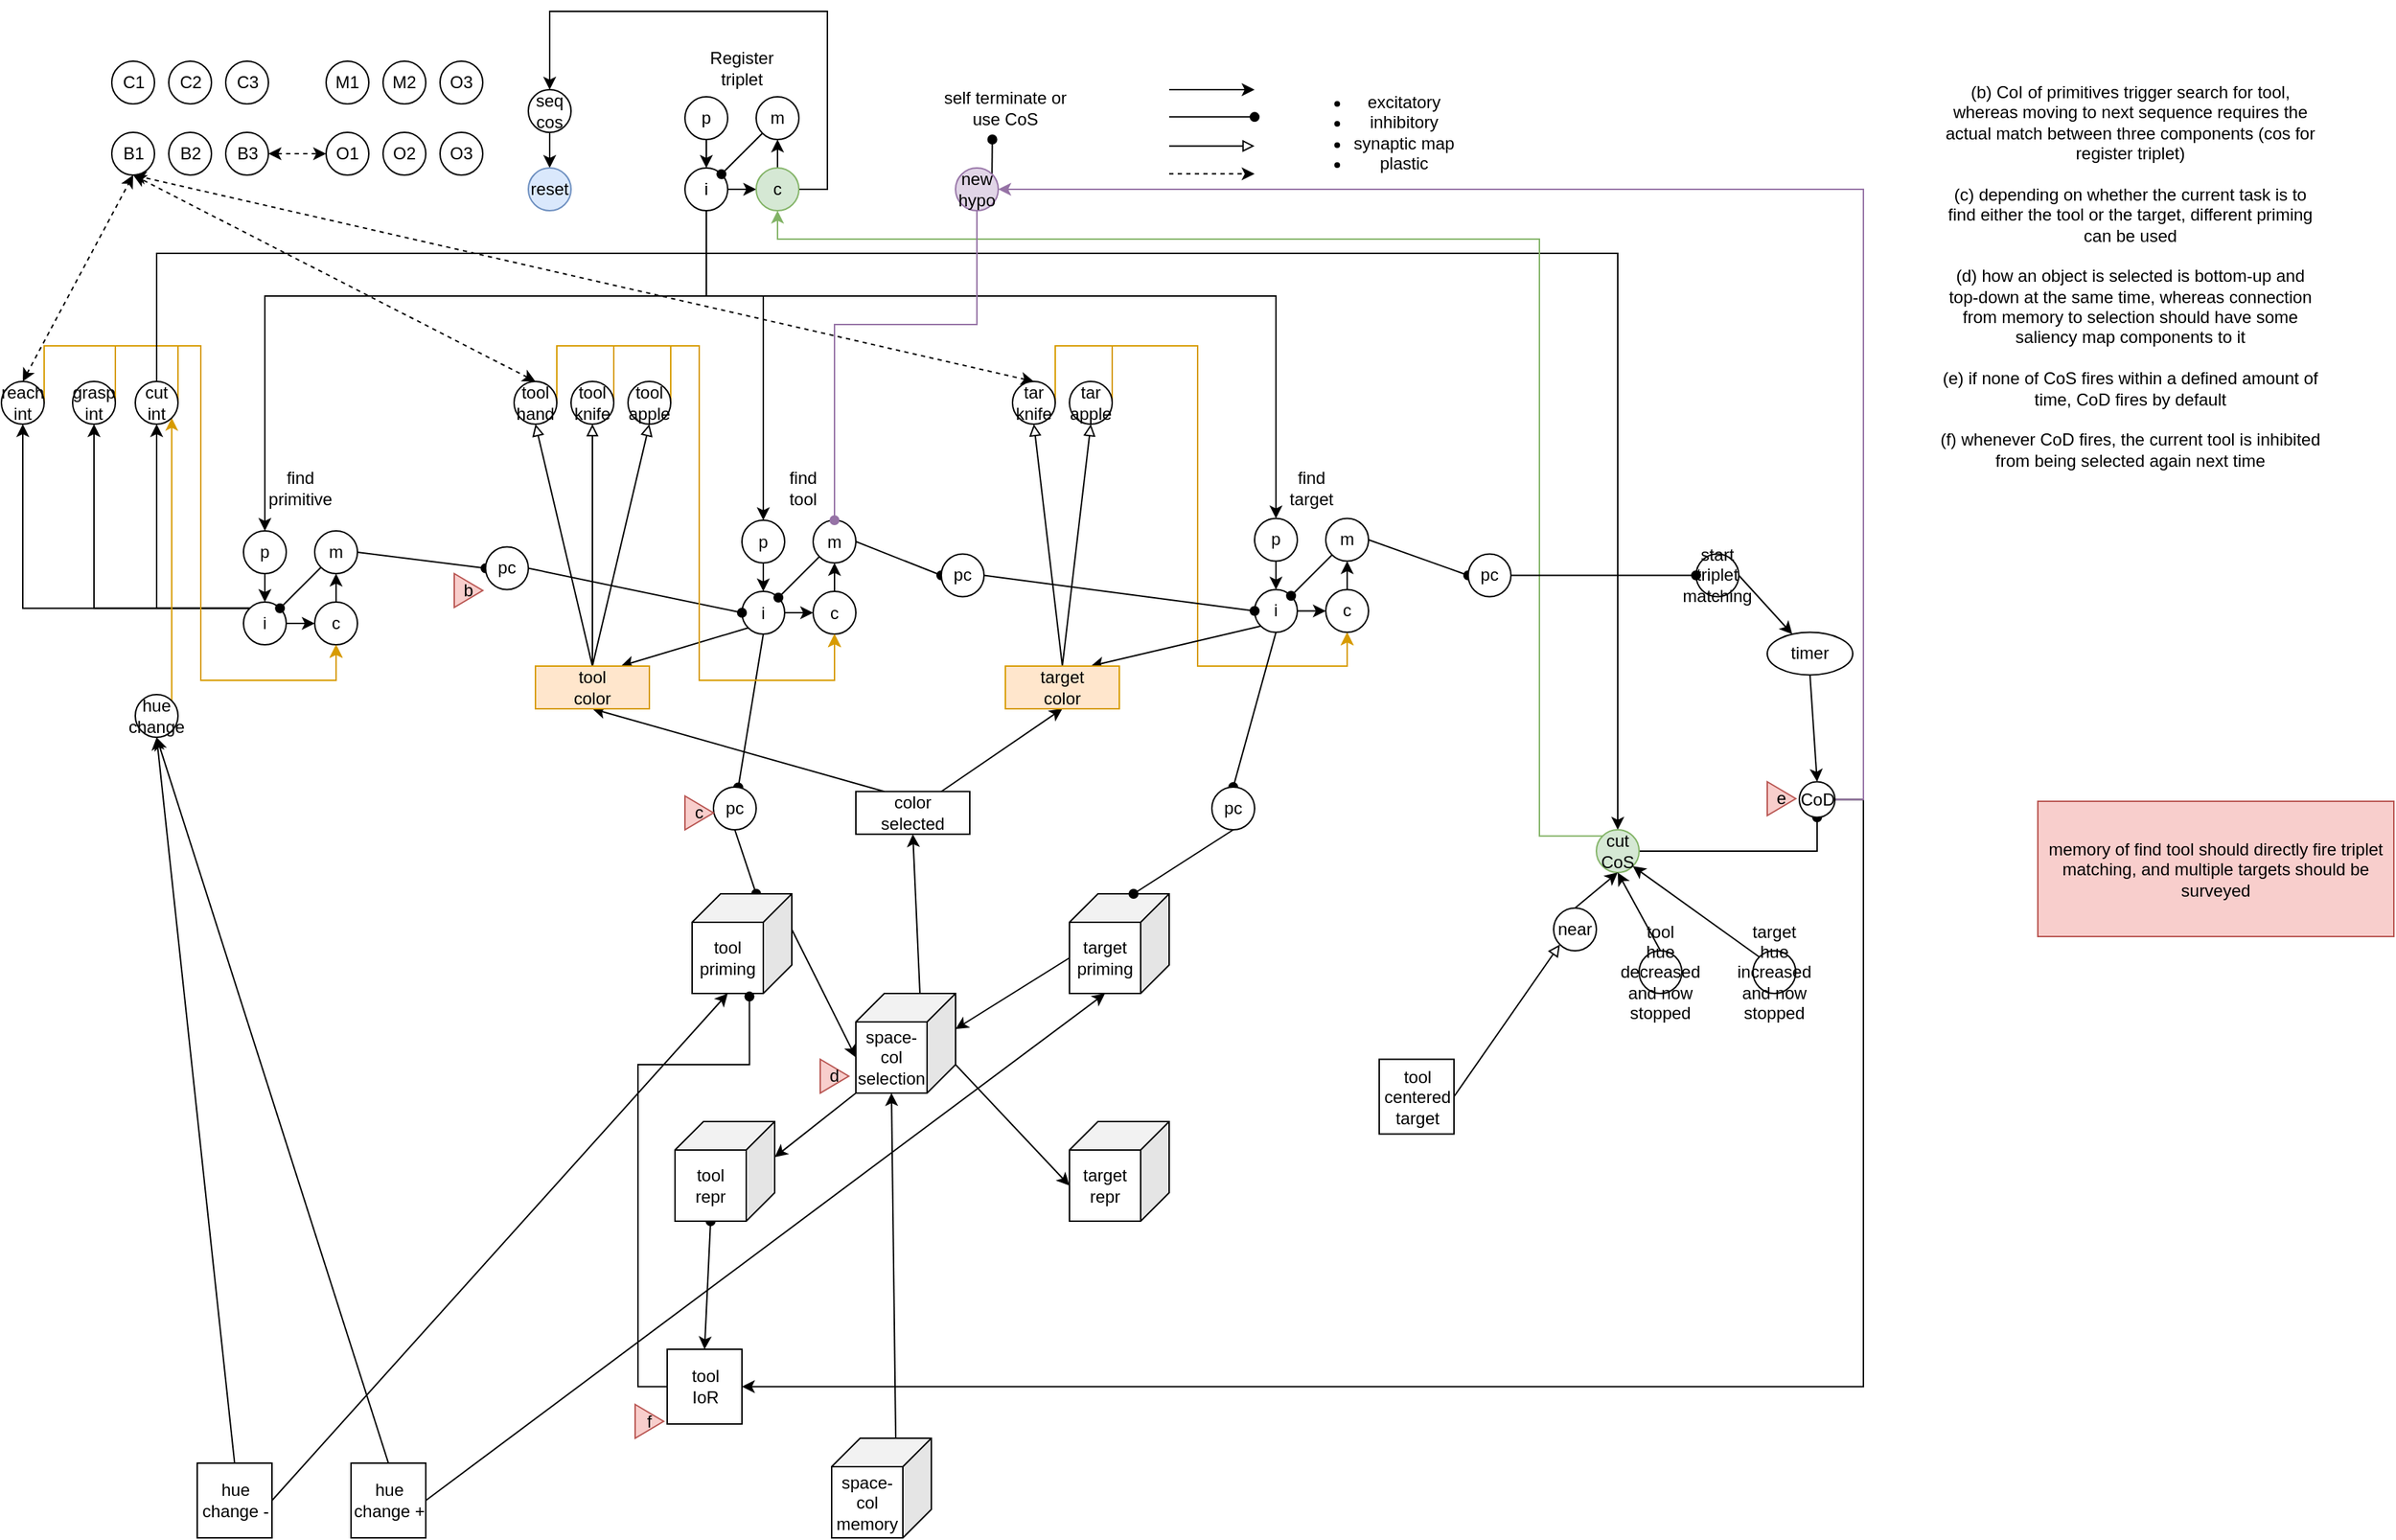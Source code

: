 <mxfile version="14.7.7" type="device"><diagram id="qlgB3l8IYHqv42heu26o" name="Page-1"><mxGraphModel dx="1422" dy="1933" grid="1" gridSize="10" guides="1" tooltips="1" connect="1" arrows="1" fold="1" page="1" pageScale="1" pageWidth="1654" pageHeight="1169" math="0" shadow="0"><root><mxCell id="0"/><mxCell id="1" parent="0"/><mxCell id="YHnbb9LzQGG-FQIxEz9M-278" value="B1" style="ellipse;whiteSpace=wrap;html=1;aspect=fixed;" vertex="1" parent="1"><mxGeometry x="87.5" y="95" width="30" height="30" as="geometry"/></mxCell><mxCell id="YHnbb9LzQGG-FQIxEz9M-279" value="B2" style="ellipse;whiteSpace=wrap;html=1;aspect=fixed;" vertex="1" parent="1"><mxGeometry x="127.5" y="95" width="30" height="30" as="geometry"/></mxCell><mxCell id="YHnbb9LzQGG-FQIxEz9M-280" style="edgeStyle=none;rounded=0;orthogonalLoop=1;jettySize=auto;html=1;exitX=1;exitY=0.5;exitDx=0;exitDy=0;entryX=0;entryY=0.5;entryDx=0;entryDy=0;startArrow=classic;startFill=1;endArrow=classic;endFill=1;dashed=1;" edge="1" parent="1" source="YHnbb9LzQGG-FQIxEz9M-281" target="YHnbb9LzQGG-FQIxEz9M-285"><mxGeometry relative="1" as="geometry"/></mxCell><mxCell id="YHnbb9LzQGG-FQIxEz9M-281" value="B3" style="ellipse;whiteSpace=wrap;html=1;aspect=fixed;" vertex="1" parent="1"><mxGeometry x="167.5" y="95" width="30" height="30" as="geometry"/></mxCell><mxCell id="YHnbb9LzQGG-FQIxEz9M-282" value="C1" style="ellipse;whiteSpace=wrap;html=1;aspect=fixed;" vertex="1" parent="1"><mxGeometry x="87.5" y="45" width="30" height="30" as="geometry"/></mxCell><mxCell id="YHnbb9LzQGG-FQIxEz9M-283" value="C2" style="ellipse;whiteSpace=wrap;html=1;aspect=fixed;" vertex="1" parent="1"><mxGeometry x="127.5" y="45" width="30" height="30" as="geometry"/></mxCell><mxCell id="YHnbb9LzQGG-FQIxEz9M-284" value="C3" style="ellipse;whiteSpace=wrap;html=1;aspect=fixed;" vertex="1" parent="1"><mxGeometry x="167.5" y="45" width="30" height="30" as="geometry"/></mxCell><mxCell id="YHnbb9LzQGG-FQIxEz9M-285" value="O1" style="ellipse;whiteSpace=wrap;html=1;aspect=fixed;" vertex="1" parent="1"><mxGeometry x="238" y="95" width="30" height="30" as="geometry"/></mxCell><mxCell id="YHnbb9LzQGG-FQIxEz9M-286" value="O2" style="ellipse;whiteSpace=wrap;html=1;aspect=fixed;" vertex="1" parent="1"><mxGeometry x="278" y="95" width="30" height="30" as="geometry"/></mxCell><mxCell id="YHnbb9LzQGG-FQIxEz9M-287" value="O3" style="ellipse;whiteSpace=wrap;html=1;aspect=fixed;" vertex="1" parent="1"><mxGeometry x="318" y="95" width="30" height="30" as="geometry"/></mxCell><mxCell id="YHnbb9LzQGG-FQIxEz9M-288" style="edgeStyle=none;rounded=0;orthogonalLoop=1;jettySize=auto;html=1;exitX=0.5;exitY=1;exitDx=0;exitDy=0;fontColor=#000000;startArrow=classic;startFill=1;" edge="1" parent="1"><mxGeometry relative="1" as="geometry"><mxPoint x="295.5" y="45" as="sourcePoint"/><mxPoint x="295.5" y="45" as="targetPoint"/></mxGeometry></mxCell><mxCell id="YHnbb9LzQGG-FQIxEz9M-289" value="M1" style="ellipse;whiteSpace=wrap;html=1;aspect=fixed;" vertex="1" parent="1"><mxGeometry x="238" y="45" width="30" height="30" as="geometry"/></mxCell><mxCell id="YHnbb9LzQGG-FQIxEz9M-290" value="M2" style="ellipse;whiteSpace=wrap;html=1;aspect=fixed;" vertex="1" parent="1"><mxGeometry x="278" y="45" width="30" height="30" as="geometry"/></mxCell><mxCell id="YHnbb9LzQGG-FQIxEz9M-291" value="O3" style="ellipse;whiteSpace=wrap;html=1;aspect=fixed;" vertex="1" parent="1"><mxGeometry x="318" y="45" width="30" height="30" as="geometry"/></mxCell><mxCell id="YHnbb9LzQGG-FQIxEz9M-368" style="edgeStyle=orthogonalEdgeStyle;rounded=0;orthogonalLoop=1;jettySize=auto;html=1;exitX=0.5;exitY=1;exitDx=0;exitDy=0;entryX=0.5;entryY=0;entryDx=0;entryDy=0;" edge="1" parent="1" source="YHnbb9LzQGG-FQIxEz9M-292" target="YHnbb9LzQGG-FQIxEz9M-366"><mxGeometry relative="1" as="geometry"/></mxCell><mxCell id="YHnbb9LzQGG-FQIxEz9M-292" value="&lt;div&gt;seq&lt;/div&gt;&lt;div&gt;cos&lt;br&gt;&lt;/div&gt;" style="ellipse;whiteSpace=wrap;html=1;aspect=fixed;" vertex="1" parent="1"><mxGeometry x="380" y="65" width="30" height="30" as="geometry"/></mxCell><mxCell id="YHnbb9LzQGG-FQIxEz9M-370" style="edgeStyle=none;rounded=0;orthogonalLoop=1;jettySize=auto;html=1;exitX=0.5;exitY=0;exitDx=0;exitDy=0;entryX=0.5;entryY=1;entryDx=0;entryDy=0;dashed=1;startArrow=classic;startFill=1;" edge="1" parent="1" source="YHnbb9LzQGG-FQIxEz9M-296" target="YHnbb9LzQGG-FQIxEz9M-278"><mxGeometry relative="1" as="geometry"/></mxCell><mxCell id="YHnbb9LzQGG-FQIxEz9M-462" style="edgeStyle=orthogonalEdgeStyle;rounded=0;orthogonalLoop=1;jettySize=auto;html=1;exitX=1;exitY=0.5;exitDx=0;exitDy=0;entryX=0.5;entryY=1;entryDx=0;entryDy=0;startArrow=none;startFill=0;endArrow=classic;endFill=1;fillColor=#ffe6cc;strokeColor=#d79b00;" edge="1" parent="1" source="YHnbb9LzQGG-FQIxEz9M-296" target="YHnbb9LzQGG-FQIxEz9M-330"><mxGeometry relative="1" as="geometry"><Array as="points"><mxPoint x="400" y="245"/><mxPoint x="500" y="245"/><mxPoint x="500" y="480"/><mxPoint x="595" y="480"/></Array></mxGeometry></mxCell><mxCell id="YHnbb9LzQGG-FQIxEz9M-296" value="&lt;div&gt;tool&lt;/div&gt;&lt;div&gt;hand&lt;br&gt;&lt;/div&gt;" style="ellipse;whiteSpace=wrap;html=1;aspect=fixed;" vertex="1" parent="1"><mxGeometry x="370" y="270" width="30" height="30" as="geometry"/></mxCell><mxCell id="YHnbb9LzQGG-FQIxEz9M-369" style="rounded=0;orthogonalLoop=1;jettySize=auto;html=1;exitX=0.5;exitY=0;exitDx=0;exitDy=0;entryX=0.5;entryY=1;entryDx=0;entryDy=0;dashed=1;startArrow=classic;startFill=1;" edge="1" parent="1" source="YHnbb9LzQGG-FQIxEz9M-297" target="YHnbb9LzQGG-FQIxEz9M-278"><mxGeometry relative="1" as="geometry"/></mxCell><mxCell id="YHnbb9LzQGG-FQIxEz9M-459" style="edgeStyle=orthogonalEdgeStyle;rounded=0;orthogonalLoop=1;jettySize=auto;html=1;exitX=1;exitY=0.5;exitDx=0;exitDy=0;entryX=0.5;entryY=1;entryDx=0;entryDy=0;startArrow=none;startFill=0;endArrow=classic;endFill=1;fillColor=#ffe6cc;strokeColor=#d79b00;" edge="1" parent="1" source="YHnbb9LzQGG-FQIxEz9M-297" target="YHnbb9LzQGG-FQIxEz9M-348"><mxGeometry relative="1" as="geometry"><Array as="points"><mxPoint x="40" y="245"/><mxPoint x="150" y="245"/><mxPoint x="150" y="480"/><mxPoint x="245" y="480"/></Array></mxGeometry></mxCell><mxCell id="YHnbb9LzQGG-FQIxEz9M-297" value="&lt;div&gt;reach&lt;/div&gt;&lt;div&gt;int&lt;br&gt;&lt;/div&gt;" style="ellipse;whiteSpace=wrap;html=1;aspect=fixed;" vertex="1" parent="1"><mxGeometry x="10" y="270" width="30" height="30" as="geometry"/></mxCell><mxCell id="YHnbb9LzQGG-FQIxEz9M-457" style="edgeStyle=orthogonalEdgeStyle;rounded=0;orthogonalLoop=1;jettySize=auto;html=1;exitX=1;exitY=0.5;exitDx=0;exitDy=0;entryX=0.5;entryY=1;entryDx=0;entryDy=0;startArrow=none;startFill=0;endArrow=classic;endFill=1;fillColor=#ffe6cc;strokeColor=#d79b00;" edge="1" parent="1" source="YHnbb9LzQGG-FQIxEz9M-299" target="YHnbb9LzQGG-FQIxEz9M-348"><mxGeometry relative="1" as="geometry"><Array as="points"><mxPoint x="134" y="245"/><mxPoint x="150" y="245"/><mxPoint x="150" y="480"/><mxPoint x="245" y="480"/></Array></mxGeometry></mxCell><mxCell id="YHnbb9LzQGG-FQIxEz9M-371" style="edgeStyle=none;rounded=0;orthogonalLoop=1;jettySize=auto;html=1;exitX=0.5;exitY=0;exitDx=0;exitDy=0;entryX=0.5;entryY=1;entryDx=0;entryDy=0;dashed=1;startArrow=classic;startFill=1;" edge="1" parent="1" source="YHnbb9LzQGG-FQIxEz9M-300" target="YHnbb9LzQGG-FQIxEz9M-278"><mxGeometry relative="1" as="geometry"/></mxCell><mxCell id="YHnbb9LzQGG-FQIxEz9M-465" style="edgeStyle=orthogonalEdgeStyle;rounded=0;orthogonalLoop=1;jettySize=auto;html=1;exitX=1;exitY=0.5;exitDx=0;exitDy=0;entryX=0.5;entryY=1;entryDx=0;entryDy=0;startArrow=none;startFill=0;endArrow=classic;endFill=1;fillColor=#ffe6cc;strokeColor=#d79b00;" edge="1" parent="1" source="YHnbb9LzQGG-FQIxEz9M-300" target="YHnbb9LzQGG-FQIxEz9M-339"><mxGeometry relative="1" as="geometry"><Array as="points"><mxPoint x="750" y="245"/><mxPoint x="850" y="245"/><mxPoint x="850" y="470"/><mxPoint x="955" y="470"/></Array></mxGeometry></mxCell><mxCell id="YHnbb9LzQGG-FQIxEz9M-300" value="&lt;div&gt;tar&lt;/div&gt;&lt;div&gt;knife&lt;br&gt;&lt;/div&gt;" style="ellipse;whiteSpace=wrap;html=1;aspect=fixed;" vertex="1" parent="1"><mxGeometry x="720" y="270" width="30" height="30" as="geometry"/></mxCell><mxCell id="YHnbb9LzQGG-FQIxEz9M-464" style="edgeStyle=orthogonalEdgeStyle;rounded=0;orthogonalLoop=1;jettySize=auto;html=1;exitX=1;exitY=0.5;exitDx=0;exitDy=0;entryX=0.5;entryY=1;entryDx=0;entryDy=0;startArrow=none;startFill=0;endArrow=classic;endFill=1;fillColor=#ffe6cc;strokeColor=#d79b00;" edge="1" parent="1" source="YHnbb9LzQGG-FQIxEz9M-301" target="YHnbb9LzQGG-FQIxEz9M-339"><mxGeometry relative="1" as="geometry"><Array as="points"><mxPoint x="790" y="245"/><mxPoint x="850" y="245"/><mxPoint x="850" y="470"/><mxPoint x="955" y="470"/></Array></mxGeometry></mxCell><mxCell id="YHnbb9LzQGG-FQIxEz9M-301" value="&lt;div&gt;tar&lt;/div&gt;&lt;div&gt;apple&lt;br&gt;&lt;/div&gt;" style="ellipse;whiteSpace=wrap;html=1;aspect=fixed;" vertex="1" parent="1"><mxGeometry x="760" y="270" width="30" height="30" as="geometry"/></mxCell><mxCell id="YHnbb9LzQGG-FQIxEz9M-311" style="edgeStyle=orthogonalEdgeStyle;rounded=0;orthogonalLoop=1;jettySize=auto;html=1;exitX=1;exitY=0.5;exitDx=0;exitDy=0;entryX=0;entryY=0.5;entryDx=0;entryDy=0;" edge="1" parent="1" source="YHnbb9LzQGG-FQIxEz9M-312" target="YHnbb9LzQGG-FQIxEz9M-316"><mxGeometry relative="1" as="geometry"/></mxCell><mxCell id="YHnbb9LzQGG-FQIxEz9M-358" style="edgeStyle=orthogonalEdgeStyle;rounded=0;orthogonalLoop=1;jettySize=auto;html=1;exitX=0.5;exitY=1;exitDx=0;exitDy=0;entryX=0.5;entryY=0;entryDx=0;entryDy=0;" edge="1" parent="1" source="YHnbb9LzQGG-FQIxEz9M-312" target="YHnbb9LzQGG-FQIxEz9M-323"><mxGeometry relative="1" as="geometry"><Array as="points"><mxPoint x="505" y="210"/><mxPoint x="545" y="210"/></Array></mxGeometry></mxCell><mxCell id="YHnbb9LzQGG-FQIxEz9M-359" style="edgeStyle=orthogonalEdgeStyle;rounded=0;orthogonalLoop=1;jettySize=auto;html=1;exitX=0.5;exitY=1;exitDx=0;exitDy=0;entryX=0.5;entryY=0;entryDx=0;entryDy=0;" edge="1" parent="1" source="YHnbb9LzQGG-FQIxEz9M-312" target="YHnbb9LzQGG-FQIxEz9M-333"><mxGeometry relative="1" as="geometry"><Array as="points"><mxPoint x="505" y="210"/><mxPoint x="905" y="210"/></Array></mxGeometry></mxCell><mxCell id="YHnbb9LzQGG-FQIxEz9M-360" style="edgeStyle=orthogonalEdgeStyle;rounded=0;orthogonalLoop=1;jettySize=auto;html=1;exitX=0.5;exitY=1;exitDx=0;exitDy=0;entryX=0.5;entryY=0;entryDx=0;entryDy=0;" edge="1" parent="1" source="YHnbb9LzQGG-FQIxEz9M-312" target="YHnbb9LzQGG-FQIxEz9M-342"><mxGeometry relative="1" as="geometry"><Array as="points"><mxPoint x="505" y="210"/><mxPoint x="195" y="210"/></Array></mxGeometry></mxCell><mxCell id="YHnbb9LzQGG-FQIxEz9M-312" value="i" style="ellipse;whiteSpace=wrap;html=1;aspect=fixed;" vertex="1" parent="1"><mxGeometry x="490" y="120" width="30" height="30" as="geometry"/></mxCell><mxCell id="YHnbb9LzQGG-FQIxEz9M-313" style="rounded=0;orthogonalLoop=1;jettySize=auto;html=1;exitX=0;exitY=1;exitDx=0;exitDy=0;entryX=1;entryY=0;entryDx=0;entryDy=0;endArrow=oval;endFill=1;" edge="1" parent="1" source="YHnbb9LzQGG-FQIxEz9M-314" target="YHnbb9LzQGG-FQIxEz9M-312"><mxGeometry relative="1" as="geometry"/></mxCell><mxCell id="YHnbb9LzQGG-FQIxEz9M-314" value="m" style="ellipse;whiteSpace=wrap;html=1;aspect=fixed;" vertex="1" parent="1"><mxGeometry x="540" y="70" width="30" height="30" as="geometry"/></mxCell><mxCell id="YHnbb9LzQGG-FQIxEz9M-315" style="edgeStyle=orthogonalEdgeStyle;rounded=0;orthogonalLoop=1;jettySize=auto;html=1;exitX=0.5;exitY=0;exitDx=0;exitDy=0;entryX=0.5;entryY=1;entryDx=0;entryDy=0;" edge="1" parent="1" source="YHnbb9LzQGG-FQIxEz9M-316" target="YHnbb9LzQGG-FQIxEz9M-314"><mxGeometry relative="1" as="geometry"/></mxCell><mxCell id="YHnbb9LzQGG-FQIxEz9M-364" style="edgeStyle=orthogonalEdgeStyle;rounded=0;orthogonalLoop=1;jettySize=auto;html=1;exitX=1;exitY=0.5;exitDx=0;exitDy=0;entryX=0.5;entryY=0;entryDx=0;entryDy=0;" edge="1" parent="1" source="YHnbb9LzQGG-FQIxEz9M-316" target="YHnbb9LzQGG-FQIxEz9M-292"><mxGeometry relative="1" as="geometry"><Array as="points"><mxPoint x="590" y="135"/><mxPoint x="590" y="10"/><mxPoint x="395" y="10"/></Array></mxGeometry></mxCell><mxCell id="YHnbb9LzQGG-FQIxEz9M-316" value="c" style="ellipse;whiteSpace=wrap;html=1;aspect=fixed;fillColor=#d5e8d4;strokeColor=#82b366;" vertex="1" parent="1"><mxGeometry x="540" y="120" width="30" height="30" as="geometry"/></mxCell><mxCell id="YHnbb9LzQGG-FQIxEz9M-317" value="Register triplet" style="text;html=1;strokeColor=none;fillColor=none;align=center;verticalAlign=middle;whiteSpace=wrap;rounded=0;" vertex="1" parent="1"><mxGeometry x="510" y="40" width="40" height="20" as="geometry"/></mxCell><mxCell id="YHnbb9LzQGG-FQIxEz9M-318" style="edgeStyle=none;rounded=0;orthogonalLoop=1;jettySize=auto;html=1;exitX=0.5;exitY=1;exitDx=0;exitDy=0;entryX=0.5;entryY=0;entryDx=0;entryDy=0;startArrow=none;startFill=0;endArrow=classic;endFill=1;" edge="1" parent="1" source="YHnbb9LzQGG-FQIxEz9M-319" target="YHnbb9LzQGG-FQIxEz9M-312"><mxGeometry relative="1" as="geometry"/></mxCell><mxCell id="YHnbb9LzQGG-FQIxEz9M-319" value="p" style="ellipse;whiteSpace=wrap;html=1;aspect=fixed;" vertex="1" parent="1"><mxGeometry x="490" y="70" width="30" height="30" as="geometry"/></mxCell><mxCell id="YHnbb9LzQGG-FQIxEz9M-322" style="edgeStyle=orthogonalEdgeStyle;rounded=0;orthogonalLoop=1;jettySize=auto;html=1;exitX=0.5;exitY=1;exitDx=0;exitDy=0;entryX=0.5;entryY=0;entryDx=0;entryDy=0;" edge="1" parent="1" source="YHnbb9LzQGG-FQIxEz9M-323" target="YHnbb9LzQGG-FQIxEz9M-325"><mxGeometry relative="1" as="geometry"/></mxCell><mxCell id="YHnbb9LzQGG-FQIxEz9M-323" value="p" style="ellipse;whiteSpace=wrap;html=1;aspect=fixed;" vertex="1" parent="1"><mxGeometry x="530" y="367.5" width="30" height="30" as="geometry"/></mxCell><mxCell id="YHnbb9LzQGG-FQIxEz9M-324" style="edgeStyle=orthogonalEdgeStyle;rounded=0;orthogonalLoop=1;jettySize=auto;html=1;exitX=1;exitY=0.5;exitDx=0;exitDy=0;entryX=0;entryY=0.5;entryDx=0;entryDy=0;" edge="1" parent="1" source="YHnbb9LzQGG-FQIxEz9M-325" target="YHnbb9LzQGG-FQIxEz9M-330"><mxGeometry relative="1" as="geometry"/></mxCell><mxCell id="YHnbb9LzQGG-FQIxEz9M-413" style="edgeStyle=none;rounded=0;orthogonalLoop=1;jettySize=auto;html=1;exitX=0.5;exitY=1;exitDx=0;exitDy=0;startArrow=none;startFill=0;endArrow=oval;endFill=1;" edge="1" parent="1" source="YHnbb9LzQGG-FQIxEz9M-325" target="YHnbb9LzQGG-FQIxEz9M-410"><mxGeometry relative="1" as="geometry"/></mxCell><mxCell id="YHnbb9LzQGG-FQIxEz9M-428" style="edgeStyle=none;rounded=0;orthogonalLoop=1;jettySize=auto;html=1;exitX=0;exitY=1;exitDx=0;exitDy=0;entryX=0.75;entryY=0;entryDx=0;entryDy=0;startArrow=none;startFill=0;endArrow=classic;endFill=1;" edge="1" parent="1" source="YHnbb9LzQGG-FQIxEz9M-325" target="YHnbb9LzQGG-FQIxEz9M-424"><mxGeometry relative="1" as="geometry"/></mxCell><mxCell id="YHnbb9LzQGG-FQIxEz9M-325" value="i" style="ellipse;whiteSpace=wrap;html=1;aspect=fixed;" vertex="1" parent="1"><mxGeometry x="530" y="417.5" width="30" height="30" as="geometry"/></mxCell><mxCell id="YHnbb9LzQGG-FQIxEz9M-326" style="rounded=0;orthogonalLoop=1;jettySize=auto;html=1;exitX=0;exitY=1;exitDx=0;exitDy=0;entryX=1;entryY=0;entryDx=0;entryDy=0;endArrow=oval;endFill=1;" edge="1" parent="1" source="YHnbb9LzQGG-FQIxEz9M-328" target="YHnbb9LzQGG-FQIxEz9M-325"><mxGeometry relative="1" as="geometry"/></mxCell><mxCell id="YHnbb9LzQGG-FQIxEz9M-484" style="edgeStyle=none;rounded=0;orthogonalLoop=1;jettySize=auto;html=1;exitX=1;exitY=0.5;exitDx=0;exitDy=0;entryX=0;entryY=0.5;entryDx=0;entryDy=0;startArrow=none;startFill=0;endArrow=oval;endFill=1;" edge="1" parent="1" source="YHnbb9LzQGG-FQIxEz9M-328" target="YHnbb9LzQGG-FQIxEz9M-387"><mxGeometry relative="1" as="geometry"/></mxCell><mxCell id="YHnbb9LzQGG-FQIxEz9M-328" value="m" style="ellipse;whiteSpace=wrap;html=1;aspect=fixed;" vertex="1" parent="1"><mxGeometry x="580" y="367.5" width="30" height="30" as="geometry"/></mxCell><mxCell id="YHnbb9LzQGG-FQIxEz9M-329" style="edgeStyle=orthogonalEdgeStyle;rounded=0;orthogonalLoop=1;jettySize=auto;html=1;exitX=0.5;exitY=0;exitDx=0;exitDy=0;entryX=0.5;entryY=1;entryDx=0;entryDy=0;" edge="1" parent="1" source="YHnbb9LzQGG-FQIxEz9M-330" target="YHnbb9LzQGG-FQIxEz9M-328"><mxGeometry relative="1" as="geometry"/></mxCell><mxCell id="YHnbb9LzQGG-FQIxEz9M-330" value="c" style="ellipse;whiteSpace=wrap;html=1;aspect=fixed;" vertex="1" parent="1"><mxGeometry x="580" y="417.5" width="30" height="30" as="geometry"/></mxCell><mxCell id="YHnbb9LzQGG-FQIxEz9M-331" value="&lt;div&gt;find&lt;/div&gt;&lt;div&gt;tool&lt;br&gt;&lt;/div&gt;" style="text;html=1;strokeColor=none;fillColor=none;align=center;verticalAlign=middle;whiteSpace=wrap;rounded=0;" vertex="1" parent="1"><mxGeometry x="553" y="335" width="40" height="20" as="geometry"/></mxCell><mxCell id="YHnbb9LzQGG-FQIxEz9M-332" style="edgeStyle=orthogonalEdgeStyle;rounded=0;orthogonalLoop=1;jettySize=auto;html=1;exitX=0.5;exitY=1;exitDx=0;exitDy=0;entryX=0.5;entryY=0;entryDx=0;entryDy=0;" edge="1" parent="1" source="YHnbb9LzQGG-FQIxEz9M-333" target="YHnbb9LzQGG-FQIxEz9M-335"><mxGeometry relative="1" as="geometry"/></mxCell><mxCell id="YHnbb9LzQGG-FQIxEz9M-333" value="p" style="ellipse;whiteSpace=wrap;html=1;aspect=fixed;" vertex="1" parent="1"><mxGeometry x="890" y="366.25" width="30" height="30" as="geometry"/></mxCell><mxCell id="YHnbb9LzQGG-FQIxEz9M-334" style="edgeStyle=orthogonalEdgeStyle;rounded=0;orthogonalLoop=1;jettySize=auto;html=1;exitX=1;exitY=0.5;exitDx=0;exitDy=0;entryX=0;entryY=0.5;entryDx=0;entryDy=0;" edge="1" parent="1" source="YHnbb9LzQGG-FQIxEz9M-335" target="YHnbb9LzQGG-FQIxEz9M-339"><mxGeometry relative="1" as="geometry"/></mxCell><mxCell id="YHnbb9LzQGG-FQIxEz9M-429" style="edgeStyle=none;rounded=0;orthogonalLoop=1;jettySize=auto;html=1;exitX=0;exitY=1;exitDx=0;exitDy=0;entryX=0.75;entryY=0;entryDx=0;entryDy=0;startArrow=none;startFill=0;endArrow=classic;endFill=1;" edge="1" parent="1" source="YHnbb9LzQGG-FQIxEz9M-335" target="YHnbb9LzQGG-FQIxEz9M-425"><mxGeometry relative="1" as="geometry"/></mxCell><mxCell id="YHnbb9LzQGG-FQIxEz9M-446" style="edgeStyle=none;rounded=0;orthogonalLoop=1;jettySize=auto;html=1;exitX=0.5;exitY=1;exitDx=0;exitDy=0;entryX=0.5;entryY=0;entryDx=0;entryDy=0;startArrow=none;startFill=0;endArrow=oval;endFill=1;" edge="1" parent="1" source="YHnbb9LzQGG-FQIxEz9M-335" target="YHnbb9LzQGG-FQIxEz9M-445"><mxGeometry relative="1" as="geometry"/></mxCell><mxCell id="YHnbb9LzQGG-FQIxEz9M-335" value="i" style="ellipse;whiteSpace=wrap;html=1;aspect=fixed;" vertex="1" parent="1"><mxGeometry x="890" y="416.25" width="30" height="30" as="geometry"/></mxCell><mxCell id="YHnbb9LzQGG-FQIxEz9M-336" style="rounded=0;orthogonalLoop=1;jettySize=auto;html=1;exitX=0;exitY=1;exitDx=0;exitDy=0;entryX=1;entryY=0;entryDx=0;entryDy=0;endArrow=oval;endFill=1;" edge="1" parent="1" source="YHnbb9LzQGG-FQIxEz9M-337" target="YHnbb9LzQGG-FQIxEz9M-335"><mxGeometry relative="1" as="geometry"/></mxCell><mxCell id="YHnbb9LzQGG-FQIxEz9M-486" style="edgeStyle=none;rounded=0;orthogonalLoop=1;jettySize=auto;html=1;exitX=1;exitY=0.5;exitDx=0;exitDy=0;entryX=0;entryY=0.5;entryDx=0;entryDy=0;startArrow=none;startFill=0;endArrow=oval;endFill=1;" edge="1" parent="1" source="YHnbb9LzQGG-FQIxEz9M-337" target="YHnbb9LzQGG-FQIxEz9M-485"><mxGeometry relative="1" as="geometry"/></mxCell><mxCell id="YHnbb9LzQGG-FQIxEz9M-337" value="m" style="ellipse;whiteSpace=wrap;html=1;aspect=fixed;" vertex="1" parent="1"><mxGeometry x="940" y="366.25" width="30" height="30" as="geometry"/></mxCell><mxCell id="YHnbb9LzQGG-FQIxEz9M-338" style="edgeStyle=orthogonalEdgeStyle;rounded=0;orthogonalLoop=1;jettySize=auto;html=1;exitX=0.5;exitY=0;exitDx=0;exitDy=0;entryX=0.5;entryY=1;entryDx=0;entryDy=0;" edge="1" parent="1" source="YHnbb9LzQGG-FQIxEz9M-339" target="YHnbb9LzQGG-FQIxEz9M-337"><mxGeometry relative="1" as="geometry"/></mxCell><mxCell id="YHnbb9LzQGG-FQIxEz9M-339" value="c" style="ellipse;whiteSpace=wrap;html=1;aspect=fixed;" vertex="1" parent="1"><mxGeometry x="940" y="416.25" width="30" height="30" as="geometry"/></mxCell><mxCell id="YHnbb9LzQGG-FQIxEz9M-340" value="&lt;div&gt;find&lt;/div&gt;&lt;div&gt;target&lt;br&gt;&lt;/div&gt;" style="text;html=1;strokeColor=none;fillColor=none;align=center;verticalAlign=middle;whiteSpace=wrap;rounded=0;" vertex="1" parent="1"><mxGeometry x="910" y="335" width="40" height="20" as="geometry"/></mxCell><mxCell id="YHnbb9LzQGG-FQIxEz9M-341" style="edgeStyle=orthogonalEdgeStyle;rounded=0;orthogonalLoop=1;jettySize=auto;html=1;exitX=0.5;exitY=1;exitDx=0;exitDy=0;entryX=0.5;entryY=0;entryDx=0;entryDy=0;" edge="1" parent="1" source="YHnbb9LzQGG-FQIxEz9M-342" target="YHnbb9LzQGG-FQIxEz9M-344"><mxGeometry relative="1" as="geometry"/></mxCell><mxCell id="YHnbb9LzQGG-FQIxEz9M-342" value="p" style="ellipse;whiteSpace=wrap;html=1;aspect=fixed;" vertex="1" parent="1"><mxGeometry x="180" y="375" width="30" height="30" as="geometry"/></mxCell><mxCell id="YHnbb9LzQGG-FQIxEz9M-343" style="edgeStyle=orthogonalEdgeStyle;rounded=0;orthogonalLoop=1;jettySize=auto;html=1;exitX=1;exitY=0.5;exitDx=0;exitDy=0;entryX=0;entryY=0.5;entryDx=0;entryDy=0;" edge="1" parent="1" source="YHnbb9LzQGG-FQIxEz9M-344" target="YHnbb9LzQGG-FQIxEz9M-348"><mxGeometry relative="1" as="geometry"/></mxCell><mxCell id="YHnbb9LzQGG-FQIxEz9M-361" style="edgeStyle=orthogonalEdgeStyle;rounded=0;orthogonalLoop=1;jettySize=auto;html=1;exitX=0;exitY=0;exitDx=0;exitDy=0;entryX=0.5;entryY=1;entryDx=0;entryDy=0;" edge="1" parent="1" source="YHnbb9LzQGG-FQIxEz9M-344" target="YHnbb9LzQGG-FQIxEz9M-299"><mxGeometry relative="1" as="geometry"/></mxCell><mxCell id="YHnbb9LzQGG-FQIxEz9M-362" style="edgeStyle=orthogonalEdgeStyle;rounded=0;orthogonalLoop=1;jettySize=auto;html=1;exitX=0;exitY=0;exitDx=0;exitDy=0;entryX=0.5;entryY=1;entryDx=0;entryDy=0;" edge="1" parent="1" source="YHnbb9LzQGG-FQIxEz9M-344" target="YHnbb9LzQGG-FQIxEz9M-298"><mxGeometry relative="1" as="geometry"/></mxCell><mxCell id="YHnbb9LzQGG-FQIxEz9M-363" style="edgeStyle=orthogonalEdgeStyle;rounded=0;orthogonalLoop=1;jettySize=auto;html=1;exitX=0;exitY=0;exitDx=0;exitDy=0;entryX=0.5;entryY=1;entryDx=0;entryDy=0;" edge="1" parent="1" source="YHnbb9LzQGG-FQIxEz9M-344" target="YHnbb9LzQGG-FQIxEz9M-297"><mxGeometry relative="1" as="geometry"/></mxCell><mxCell id="YHnbb9LzQGG-FQIxEz9M-344" value="i" style="ellipse;whiteSpace=wrap;html=1;aspect=fixed;" vertex="1" parent="1"><mxGeometry x="180" y="425" width="30" height="30" as="geometry"/></mxCell><mxCell id="YHnbb9LzQGG-FQIxEz9M-345" style="rounded=0;orthogonalLoop=1;jettySize=auto;html=1;exitX=0;exitY=1;exitDx=0;exitDy=0;entryX=1;entryY=0;entryDx=0;entryDy=0;endArrow=oval;endFill=1;" edge="1" parent="1" source="YHnbb9LzQGG-FQIxEz9M-346" target="YHnbb9LzQGG-FQIxEz9M-344"><mxGeometry relative="1" as="geometry"/></mxCell><mxCell id="YHnbb9LzQGG-FQIxEz9M-455" style="rounded=0;orthogonalLoop=1;jettySize=auto;html=1;exitX=1;exitY=0.5;exitDx=0;exitDy=0;entryX=0;entryY=0.5;entryDx=0;entryDy=0;startArrow=none;startFill=0;endArrow=oval;endFill=1;" edge="1" parent="1" source="YHnbb9LzQGG-FQIxEz9M-346" target="YHnbb9LzQGG-FQIxEz9M-384"><mxGeometry relative="1" as="geometry"/></mxCell><mxCell id="YHnbb9LzQGG-FQIxEz9M-346" value="m" style="ellipse;whiteSpace=wrap;html=1;aspect=fixed;" vertex="1" parent="1"><mxGeometry x="230" y="375" width="30" height="30" as="geometry"/></mxCell><mxCell id="YHnbb9LzQGG-FQIxEz9M-347" style="edgeStyle=orthogonalEdgeStyle;rounded=0;orthogonalLoop=1;jettySize=auto;html=1;exitX=0.5;exitY=0;exitDx=0;exitDy=0;entryX=0.5;entryY=1;entryDx=0;entryDy=0;" edge="1" parent="1" source="YHnbb9LzQGG-FQIxEz9M-348" target="YHnbb9LzQGG-FQIxEz9M-346"><mxGeometry relative="1" as="geometry"/></mxCell><mxCell id="YHnbb9LzQGG-FQIxEz9M-348" value="c" style="ellipse;whiteSpace=wrap;html=1;aspect=fixed;" vertex="1" parent="1"><mxGeometry x="230" y="425" width="30" height="30" as="geometry"/></mxCell><mxCell id="YHnbb9LzQGG-FQIxEz9M-349" value="&lt;div&gt;find&lt;/div&gt;&lt;div&gt;primitive&lt;br&gt;&lt;/div&gt;" style="text;html=1;strokeColor=none;fillColor=none;align=center;verticalAlign=middle;whiteSpace=wrap;rounded=0;" vertex="1" parent="1"><mxGeometry x="200" y="335" width="40" height="20" as="geometry"/></mxCell><mxCell id="YHnbb9LzQGG-FQIxEz9M-366" value="reset" style="ellipse;whiteSpace=wrap;html=1;aspect=fixed;fillColor=#dae8fc;strokeColor=#6c8ebf;" vertex="1" parent="1"><mxGeometry x="380" y="120" width="30" height="30" as="geometry"/></mxCell><mxCell id="YHnbb9LzQGG-FQIxEz9M-379" style="edgeStyle=none;rounded=0;orthogonalLoop=1;jettySize=auto;html=1;exitX=0.5;exitY=0;exitDx=0;exitDy=0;startArrow=none;startFill=0;entryX=0.5;entryY=1;entryDx=0;entryDy=0;" edge="1" parent="1" source="YHnbb9LzQGG-FQIxEz9M-372" target="YHnbb9LzQGG-FQIxEz9M-377"><mxGeometry relative="1" as="geometry"><mxPoint x="160" y="560" as="targetPoint"/></mxGeometry></mxCell><mxCell id="YHnbb9LzQGG-FQIxEz9M-417" style="edgeStyle=none;rounded=0;orthogonalLoop=1;jettySize=auto;html=1;exitX=1;exitY=0.5;exitDx=0;exitDy=0;entryX=0;entryY=0;entryDx=45;entryDy=70;entryPerimeter=0;startArrow=none;startFill=0;endArrow=classic;endFill=1;" edge="1" parent="1" source="YHnbb9LzQGG-FQIxEz9M-372" target="YHnbb9LzQGG-FQIxEz9M-412"><mxGeometry relative="1" as="geometry"/></mxCell><mxCell id="YHnbb9LzQGG-FQIxEz9M-372" value="hue change +" style="whiteSpace=wrap;html=1;aspect=fixed;" vertex="1" parent="1"><mxGeometry x="255.5" y="1030" width="52.5" height="52.5" as="geometry"/></mxCell><mxCell id="YHnbb9LzQGG-FQIxEz9M-378" style="edgeStyle=none;rounded=0;orthogonalLoop=1;jettySize=auto;html=1;exitX=0.5;exitY=0;exitDx=0;exitDy=0;entryX=0.5;entryY=1;entryDx=0;entryDy=0;startArrow=none;startFill=0;" edge="1" parent="1" source="YHnbb9LzQGG-FQIxEz9M-374" target="YHnbb9LzQGG-FQIxEz9M-377"><mxGeometry relative="1" as="geometry"/></mxCell><mxCell id="YHnbb9LzQGG-FQIxEz9M-418" style="edgeStyle=none;rounded=0;orthogonalLoop=1;jettySize=auto;html=1;exitX=1;exitY=0.5;exitDx=0;exitDy=0;entryX=0;entryY=0;entryDx=45;entryDy=70;entryPerimeter=0;startArrow=none;startFill=0;endArrow=classic;endFill=1;" edge="1" parent="1" source="YHnbb9LzQGG-FQIxEz9M-374" target="YHnbb9LzQGG-FQIxEz9M-411"><mxGeometry relative="1" as="geometry"/></mxCell><mxCell id="YHnbb9LzQGG-FQIxEz9M-374" value="hue change -" style="whiteSpace=wrap;html=1;aspect=fixed;" vertex="1" parent="1"><mxGeometry x="147.5" y="1030" width="52.5" height="52.5" as="geometry"/></mxCell><mxCell id="YHnbb9LzQGG-FQIxEz9M-463" style="edgeStyle=orthogonalEdgeStyle;rounded=0;orthogonalLoop=1;jettySize=auto;html=1;exitX=1;exitY=0;exitDx=0;exitDy=0;entryX=1;entryY=1;entryDx=0;entryDy=0;startArrow=none;startFill=0;endArrow=classic;endFill=1;fillColor=#ffe6cc;strokeColor=#d79b00;" edge="1" parent="1" source="YHnbb9LzQGG-FQIxEz9M-377" target="YHnbb9LzQGG-FQIxEz9M-299"><mxGeometry relative="1" as="geometry"/></mxCell><mxCell id="YHnbb9LzQGG-FQIxEz9M-377" value="hue change" style="ellipse;whiteSpace=wrap;html=1;aspect=fixed;" vertex="1" parent="1"><mxGeometry x="104" y="490" width="30" height="30" as="geometry"/></mxCell><mxCell id="YHnbb9LzQGG-FQIxEz9M-386" style="edgeStyle=none;rounded=0;orthogonalLoop=1;jettySize=auto;html=1;exitX=1;exitY=0.5;exitDx=0;exitDy=0;entryX=0;entryY=0.5;entryDx=0;entryDy=0;startArrow=none;startFill=0;endArrow=oval;endFill=1;" edge="1" parent="1" source="YHnbb9LzQGG-FQIxEz9M-384" target="YHnbb9LzQGG-FQIxEz9M-325"><mxGeometry relative="1" as="geometry"/></mxCell><mxCell id="YHnbb9LzQGG-FQIxEz9M-384" value="pc" style="ellipse;whiteSpace=wrap;html=1;aspect=fixed;" vertex="1" parent="1"><mxGeometry x="350" y="386.25" width="30" height="30" as="geometry"/></mxCell><mxCell id="YHnbb9LzQGG-FQIxEz9M-389" style="edgeStyle=none;rounded=0;orthogonalLoop=1;jettySize=auto;html=1;exitX=1;exitY=0.5;exitDx=0;exitDy=0;entryX=0;entryY=0.5;entryDx=0;entryDy=0;startArrow=none;startFill=0;endArrow=oval;endFill=1;" edge="1" parent="1" source="YHnbb9LzQGG-FQIxEz9M-387" target="YHnbb9LzQGG-FQIxEz9M-335"><mxGeometry relative="1" as="geometry"/></mxCell><mxCell id="YHnbb9LzQGG-FQIxEz9M-387" value="pc" style="ellipse;whiteSpace=wrap;html=1;aspect=fixed;" vertex="1" parent="1"><mxGeometry x="670" y="391.25" width="30" height="30" as="geometry"/></mxCell><mxCell id="YHnbb9LzQGG-FQIxEz9M-396" value="b" style="triangle;whiteSpace=wrap;html=1;fillColor=#f8cecc;strokeColor=#b85450;" vertex="1" parent="1"><mxGeometry x="328" y="405" width="20" height="23.75" as="geometry"/></mxCell><mxCell id="YHnbb9LzQGG-FQIxEz9M-397" value="&lt;div&gt;(b) CoI of primitives trigger search for tool, whereas moving to next sequence requires the actual match between three components (cos for register triplet)&lt;br&gt;&lt;/div&gt;&lt;div&gt;&lt;br&gt;&lt;/div&gt;&lt;div&gt;(c) depending on whether the current task is to find either the tool or the target, different priming can be used&lt;/div&gt;&lt;div&gt;&lt;br&gt;&lt;/div&gt;&lt;div&gt;(d) how an object is selected is bottom-up and top-down at the same time, whereas connection from memory to selection should have some saliency map components to it &lt;br&gt;&lt;/div&gt;&lt;div&gt;&lt;br&gt;&lt;/div&gt;&lt;div&gt;(e) if none of CoS fires within a defined amount of time, CoD fires by default&lt;/div&gt;&lt;div&gt;&lt;br&gt;&lt;/div&gt;&lt;div&gt;(f) whenever CoD fires, the current tool is inhibited from being selected again next time&lt;br&gt;&lt;/div&gt;" style="text;html=1;strokeColor=none;fillColor=none;align=center;verticalAlign=middle;whiteSpace=wrap;rounded=0;" vertex="1" parent="1"><mxGeometry x="1370" y="95" width="270" height="202.5" as="geometry"/></mxCell><mxCell id="YHnbb9LzQGG-FQIxEz9M-426" style="edgeStyle=none;rounded=0;orthogonalLoop=1;jettySize=auto;html=1;exitX=0.25;exitY=0;exitDx=0;exitDy=0;entryX=0.5;entryY=1;entryDx=0;entryDy=0;startArrow=none;startFill=0;endArrow=classic;endFill=1;" edge="1" parent="1" source="YHnbb9LzQGG-FQIxEz9M-401" target="YHnbb9LzQGG-FQIxEz9M-424"><mxGeometry relative="1" as="geometry"/></mxCell><mxCell id="YHnbb9LzQGG-FQIxEz9M-427" style="edgeStyle=none;rounded=0;orthogonalLoop=1;jettySize=auto;html=1;exitX=0.75;exitY=0;exitDx=0;exitDy=0;entryX=0.5;entryY=1;entryDx=0;entryDy=0;startArrow=none;startFill=0;endArrow=classic;endFill=1;" edge="1" parent="1" source="YHnbb9LzQGG-FQIxEz9M-401" target="YHnbb9LzQGG-FQIxEz9M-425"><mxGeometry relative="1" as="geometry"/></mxCell><mxCell id="YHnbb9LzQGG-FQIxEz9M-401" value="&lt;div&gt;color&lt;/div&gt;&lt;div&gt;selected&lt;br&gt;&lt;/div&gt;" style="rounded=0;whiteSpace=wrap;html=1;" vertex="1" parent="1"><mxGeometry x="610" y="558.13" width="80" height="30" as="geometry"/></mxCell><mxCell id="YHnbb9LzQGG-FQIxEz9M-408" style="edgeStyle=none;rounded=0;orthogonalLoop=1;jettySize=auto;html=1;exitX=0;exitY=0;exitDx=25;exitDy=0;exitPerimeter=0;entryX=0.5;entryY=1;entryDx=0;entryDy=0;startArrow=none;startFill=0;endArrow=classic;endFill=1;" edge="1" parent="1" source="YHnbb9LzQGG-FQIxEz9M-407" target="YHnbb9LzQGG-FQIxEz9M-401"><mxGeometry relative="1" as="geometry"/></mxCell><mxCell id="YHnbb9LzQGG-FQIxEz9M-506" style="edgeStyle=none;rounded=0;orthogonalLoop=1;jettySize=auto;html=1;exitX=1;exitY=1;exitDx=0;exitDy=0;exitPerimeter=0;entryX=0;entryY=0;entryDx=0;entryDy=25;entryPerimeter=0;startArrow=none;startFill=0;endArrow=classic;endFill=1;" edge="1" parent="1" source="YHnbb9LzQGG-FQIxEz9M-407" target="YHnbb9LzQGG-FQIxEz9M-499"><mxGeometry relative="1" as="geometry"/></mxCell><mxCell id="YHnbb9LzQGG-FQIxEz9M-507" style="edgeStyle=none;rounded=0;orthogonalLoop=1;jettySize=auto;html=1;exitX=0;exitY=0;exitDx=0;exitDy=50;exitPerimeter=0;entryX=0;entryY=0;entryDx=70;entryDy=45;entryPerimeter=0;startArrow=none;startFill=0;endArrow=classic;endFill=1;" edge="1" parent="1" source="YHnbb9LzQGG-FQIxEz9M-407" target="YHnbb9LzQGG-FQIxEz9M-500"><mxGeometry relative="1" as="geometry"/></mxCell><mxCell id="YHnbb9LzQGG-FQIxEz9M-407" value="&lt;div&gt;space-col&lt;/div&gt;selection" style="shape=cube;whiteSpace=wrap;html=1;boundedLbl=1;backgroundOutline=1;darkOpacity=0.05;darkOpacity2=0.1;flipH=1;" vertex="1" parent="1"><mxGeometry x="610" y="700" width="70" height="70" as="geometry"/></mxCell><mxCell id="YHnbb9LzQGG-FQIxEz9M-414" style="edgeStyle=none;rounded=0;orthogonalLoop=1;jettySize=auto;html=1;exitX=0.5;exitY=1;exitDx=0;exitDy=0;entryX=0;entryY=0;entryDx=25;entryDy=0;entryPerimeter=0;startArrow=none;startFill=0;endArrow=oval;endFill=1;" edge="1" parent="1" source="YHnbb9LzQGG-FQIxEz9M-410" target="YHnbb9LzQGG-FQIxEz9M-411"><mxGeometry relative="1" as="geometry"/></mxCell><mxCell id="YHnbb9LzQGG-FQIxEz9M-410" value="pc" style="ellipse;whiteSpace=wrap;html=1;aspect=fixed;" vertex="1" parent="1"><mxGeometry x="510" y="555" width="30" height="30" as="geometry"/></mxCell><mxCell id="YHnbb9LzQGG-FQIxEz9M-419" style="edgeStyle=none;rounded=0;orthogonalLoop=1;jettySize=auto;html=1;exitX=0;exitY=0;exitDx=0;exitDy=25;exitPerimeter=0;entryX=0;entryY=0;entryDx=70;entryDy=45;entryPerimeter=0;startArrow=none;startFill=0;endArrow=classic;endFill=1;" edge="1" parent="1" source="YHnbb9LzQGG-FQIxEz9M-411" target="YHnbb9LzQGG-FQIxEz9M-407"><mxGeometry relative="1" as="geometry"/></mxCell><mxCell id="YHnbb9LzQGG-FQIxEz9M-411" value="&lt;div&gt;tool&lt;/div&gt;&lt;div&gt;priming&lt;br&gt;&lt;/div&gt;" style="shape=cube;whiteSpace=wrap;html=1;boundedLbl=1;backgroundOutline=1;darkOpacity=0.05;darkOpacity2=0.1;flipH=1;" vertex="1" parent="1"><mxGeometry x="495" y="630" width="70" height="70" as="geometry"/></mxCell><mxCell id="YHnbb9LzQGG-FQIxEz9M-420" style="edgeStyle=none;rounded=0;orthogonalLoop=1;jettySize=auto;html=1;exitX=0;exitY=0;exitDx=70;exitDy=45;exitPerimeter=0;entryX=0;entryY=0;entryDx=0;entryDy=25;entryPerimeter=0;startArrow=none;startFill=0;endArrow=classic;endFill=1;" edge="1" parent="1" source="YHnbb9LzQGG-FQIxEz9M-412" target="YHnbb9LzQGG-FQIxEz9M-407"><mxGeometry relative="1" as="geometry"/></mxCell><mxCell id="YHnbb9LzQGG-FQIxEz9M-412" value="&lt;div&gt;target&lt;/div&gt;&lt;div&gt;priming&lt;br&gt;&lt;/div&gt;" style="shape=cube;whiteSpace=wrap;html=1;boundedLbl=1;backgroundOutline=1;darkOpacity=0.05;darkOpacity2=0.1;flipH=1;" vertex="1" parent="1"><mxGeometry x="760" y="630" width="70" height="70" as="geometry"/></mxCell><mxCell id="YHnbb9LzQGG-FQIxEz9M-422" value="c" style="triangle;whiteSpace=wrap;html=1;fillColor=#f8cecc;strokeColor=#b85450;" vertex="1" parent="1"><mxGeometry x="490" y="561.25" width="20" height="23.75" as="geometry"/></mxCell><mxCell id="YHnbb9LzQGG-FQIxEz9M-430" style="edgeStyle=none;rounded=0;orthogonalLoop=1;jettySize=auto;html=1;exitX=0.5;exitY=0;exitDx=0;exitDy=0;entryX=0.5;entryY=1;entryDx=0;entryDy=0;startArrow=none;startFill=0;endArrow=block;endFill=0;" edge="1" parent="1" source="YHnbb9LzQGG-FQIxEz9M-424" target="YHnbb9LzQGG-FQIxEz9M-296"><mxGeometry relative="1" as="geometry"/></mxCell><mxCell id="YHnbb9LzQGG-FQIxEz9M-431" style="edgeStyle=none;rounded=0;orthogonalLoop=1;jettySize=auto;html=1;exitX=0.5;exitY=0;exitDx=0;exitDy=0;entryX=0.5;entryY=1;entryDx=0;entryDy=0;startArrow=none;startFill=0;endArrow=block;endFill=0;" edge="1" parent="1" source="YHnbb9LzQGG-FQIxEz9M-424" target="YHnbb9LzQGG-FQIxEz9M-294"><mxGeometry relative="1" as="geometry"/></mxCell><mxCell id="YHnbb9LzQGG-FQIxEz9M-432" style="edgeStyle=none;rounded=0;orthogonalLoop=1;jettySize=auto;html=1;exitX=0.5;exitY=0;exitDx=0;exitDy=0;entryX=0.5;entryY=1;entryDx=0;entryDy=0;startArrow=none;startFill=0;endArrow=block;endFill=0;" edge="1" parent="1" source="YHnbb9LzQGG-FQIxEz9M-424" target="YHnbb9LzQGG-FQIxEz9M-295"><mxGeometry relative="1" as="geometry"/></mxCell><mxCell id="YHnbb9LzQGG-FQIxEz9M-424" value="&lt;div&gt;tool&lt;/div&gt;&lt;div&gt;color&lt;br&gt;&lt;/div&gt;" style="rounded=0;whiteSpace=wrap;html=1;fillColor=#ffe6cc;strokeColor=#d79b00;" vertex="1" parent="1"><mxGeometry x="385" y="470" width="80" height="30" as="geometry"/></mxCell><mxCell id="YHnbb9LzQGG-FQIxEz9M-438" style="edgeStyle=none;rounded=0;orthogonalLoop=1;jettySize=auto;html=1;exitX=0.5;exitY=0;exitDx=0;exitDy=0;entryX=0.5;entryY=1;entryDx=0;entryDy=0;startArrow=none;startFill=0;endArrow=block;endFill=0;" edge="1" parent="1" source="YHnbb9LzQGG-FQIxEz9M-425" target="YHnbb9LzQGG-FQIxEz9M-300"><mxGeometry relative="1" as="geometry"/></mxCell><mxCell id="YHnbb9LzQGG-FQIxEz9M-439" style="edgeStyle=none;rounded=0;orthogonalLoop=1;jettySize=auto;html=1;exitX=0.5;exitY=0;exitDx=0;exitDy=0;entryX=0.5;entryY=1;entryDx=0;entryDy=0;startArrow=none;startFill=0;endArrow=block;endFill=0;" edge="1" parent="1" source="YHnbb9LzQGG-FQIxEz9M-425" target="YHnbb9LzQGG-FQIxEz9M-301"><mxGeometry relative="1" as="geometry"/></mxCell><mxCell id="YHnbb9LzQGG-FQIxEz9M-425" value="&lt;div&gt;target&lt;/div&gt;&lt;div&gt;color&lt;br&gt;&lt;/div&gt;" style="rounded=0;whiteSpace=wrap;html=1;fillColor=#ffe6cc;strokeColor=#d79b00;" vertex="1" parent="1"><mxGeometry x="715" y="470" width="80" height="30" as="geometry"/></mxCell><mxCell id="YHnbb9LzQGG-FQIxEz9M-433" value="" style="endArrow=classic;html=1;" edge="1" parent="1"><mxGeometry width="50" height="50" relative="1" as="geometry"><mxPoint x="830" y="65" as="sourcePoint"/><mxPoint x="890" y="65" as="targetPoint"/></mxGeometry></mxCell><mxCell id="YHnbb9LzQGG-FQIxEz9M-434" value="" style="endArrow=oval;html=1;endFill=1;" edge="1" parent="1"><mxGeometry width="50" height="50" relative="1" as="geometry"><mxPoint x="830" y="84.17" as="sourcePoint"/><mxPoint x="890" y="84.17" as="targetPoint"/></mxGeometry></mxCell><mxCell id="YHnbb9LzQGG-FQIxEz9M-435" value="" style="endArrow=block;html=1;endFill=0;" edge="1" parent="1"><mxGeometry width="50" height="50" relative="1" as="geometry"><mxPoint x="830" y="104.58" as="sourcePoint"/><mxPoint x="890" y="104.58" as="targetPoint"/></mxGeometry></mxCell><mxCell id="YHnbb9LzQGG-FQIxEz9M-436" value="&lt;ul&gt;&lt;li&gt;excitatory&lt;/li&gt;&lt;li&gt;inhibitory&lt;/li&gt;&lt;li&gt;synaptic map &lt;/li&gt;&lt;li&gt;plastic&lt;/li&gt;&lt;/ul&gt;" style="text;html=1;strokeColor=none;fillColor=none;align=center;verticalAlign=middle;whiteSpace=wrap;rounded=0;" vertex="1" parent="1"><mxGeometry x="900" y="65" width="150" height="60" as="geometry"/></mxCell><mxCell id="YHnbb9LzQGG-FQIxEz9M-437" value="" style="endArrow=classic;html=1;endFill=1;rounded=0;dashed=1;" edge="1" parent="1"><mxGeometry width="50" height="50" relative="1" as="geometry"><mxPoint x="830" y="124.17" as="sourcePoint"/><mxPoint x="890" y="124.17" as="targetPoint"/></mxGeometry></mxCell><mxCell id="YHnbb9LzQGG-FQIxEz9M-461" style="edgeStyle=orthogonalEdgeStyle;rounded=0;orthogonalLoop=1;jettySize=auto;html=1;exitX=1;exitY=0.5;exitDx=0;exitDy=0;entryX=0.5;entryY=1;entryDx=0;entryDy=0;startArrow=none;startFill=0;endArrow=classic;endFill=1;fillColor=#ffe6cc;strokeColor=#d79b00;" edge="1" parent="1" source="YHnbb9LzQGG-FQIxEz9M-294" target="YHnbb9LzQGG-FQIxEz9M-330"><mxGeometry relative="1" as="geometry"><Array as="points"><mxPoint x="440" y="245"/><mxPoint x="500" y="245"/><mxPoint x="500" y="480"/><mxPoint x="595" y="480"/></Array></mxGeometry></mxCell><mxCell id="YHnbb9LzQGG-FQIxEz9M-294" value="tool knife" style="ellipse;whiteSpace=wrap;html=1;aspect=fixed;" vertex="1" parent="1"><mxGeometry x="410" y="270" width="30" height="30" as="geometry"/></mxCell><mxCell id="YHnbb9LzQGG-FQIxEz9M-460" style="edgeStyle=orthogonalEdgeStyle;rounded=0;orthogonalLoop=1;jettySize=auto;html=1;exitX=1;exitY=0.5;exitDx=0;exitDy=0;entryX=0.5;entryY=1;entryDx=0;entryDy=0;startArrow=none;startFill=0;endArrow=classic;endFill=1;fillColor=#ffe6cc;strokeColor=#d79b00;" edge="1" parent="1" source="YHnbb9LzQGG-FQIxEz9M-295" target="YHnbb9LzQGG-FQIxEz9M-330"><mxGeometry relative="1" as="geometry"><Array as="points"><mxPoint x="480" y="245"/><mxPoint x="500" y="245"/><mxPoint x="500" y="480"/><mxPoint x="595" y="480"/></Array></mxGeometry></mxCell><mxCell id="YHnbb9LzQGG-FQIxEz9M-295" value="tool apple" style="ellipse;whiteSpace=wrap;html=1;aspect=fixed;" vertex="1" parent="1"><mxGeometry x="450" y="270" width="30" height="30" as="geometry"/></mxCell><mxCell id="YHnbb9LzQGG-FQIxEz9M-458" style="edgeStyle=orthogonalEdgeStyle;rounded=0;orthogonalLoop=1;jettySize=auto;html=1;exitX=1;exitY=0.5;exitDx=0;exitDy=0;entryX=0.5;entryY=1;entryDx=0;entryDy=0;startArrow=none;startFill=0;endArrow=classic;endFill=1;fillColor=#ffe6cc;strokeColor=#d79b00;" edge="1" parent="1" source="YHnbb9LzQGG-FQIxEz9M-298" target="YHnbb9LzQGG-FQIxEz9M-348"><mxGeometry relative="1" as="geometry"><Array as="points"><mxPoint x="90" y="245"/><mxPoint x="150" y="245"/><mxPoint x="150" y="480"/><mxPoint x="245" y="480"/></Array></mxGeometry></mxCell><mxCell id="YHnbb9LzQGG-FQIxEz9M-444" style="rounded=0;orthogonalLoop=1;jettySize=auto;html=1;exitX=0;exitY=0;exitDx=25;exitDy=0;exitPerimeter=0;entryX=0;entryY=0;entryDx=45;entryDy=70;entryPerimeter=0;startArrow=none;startFill=0;endArrow=classic;endFill=1;" edge="1" parent="1" source="YHnbb9LzQGG-FQIxEz9M-443" target="YHnbb9LzQGG-FQIxEz9M-407"><mxGeometry relative="1" as="geometry"/></mxCell><mxCell id="YHnbb9LzQGG-FQIxEz9M-443" value="&lt;div&gt;space-col&lt;/div&gt;memory" style="shape=cube;whiteSpace=wrap;html=1;boundedLbl=1;backgroundOutline=1;darkOpacity=0.05;darkOpacity2=0.1;flipH=1;" vertex="1" parent="1"><mxGeometry x="593" y="1012.5" width="70" height="70" as="geometry"/></mxCell><mxCell id="YHnbb9LzQGG-FQIxEz9M-447" style="edgeStyle=none;rounded=0;orthogonalLoop=1;jettySize=auto;html=1;exitX=0.5;exitY=1;exitDx=0;exitDy=0;entryX=0;entryY=0;entryDx=25;entryDy=0;entryPerimeter=0;startArrow=none;startFill=0;endArrow=oval;endFill=1;" edge="1" parent="1" source="YHnbb9LzQGG-FQIxEz9M-445" target="YHnbb9LzQGG-FQIxEz9M-412"><mxGeometry relative="1" as="geometry"/></mxCell><mxCell id="YHnbb9LzQGG-FQIxEz9M-445" value="pc" style="ellipse;whiteSpace=wrap;html=1;aspect=fixed;" vertex="1" parent="1"><mxGeometry x="860" y="555" width="30" height="30" as="geometry"/></mxCell><mxCell id="YHnbb9LzQGG-FQIxEz9M-448" value="d" style="triangle;whiteSpace=wrap;html=1;fillColor=#f8cecc;strokeColor=#b85450;" vertex="1" parent="1"><mxGeometry x="585" y="746.25" width="20" height="23.75" as="geometry"/></mxCell><mxCell id="YHnbb9LzQGG-FQIxEz9M-298" value="&lt;div&gt;grasp&lt;/div&gt;&lt;div&gt;int&lt;/div&gt;" style="ellipse;whiteSpace=wrap;html=1;aspect=fixed;" vertex="1" parent="1"><mxGeometry x="60" y="270" width="30" height="30" as="geometry"/></mxCell><mxCell id="YHnbb9LzQGG-FQIxEz9M-466" style="edgeStyle=orthogonalEdgeStyle;rounded=0;orthogonalLoop=1;jettySize=auto;html=1;exitX=0.5;exitY=0;exitDx=0;exitDy=0;startArrow=none;startFill=0;endArrow=classic;endFill=1;entryX=0.5;entryY=0;entryDx=0;entryDy=0;" edge="1" parent="1" source="YHnbb9LzQGG-FQIxEz9M-299" target="YHnbb9LzQGG-FQIxEz9M-467"><mxGeometry relative="1" as="geometry"><mxPoint x="1220" y="730.0" as="targetPoint"/><Array as="points"><mxPoint x="119" y="180"/><mxPoint x="1145" y="180"/></Array></mxGeometry></mxCell><mxCell id="YHnbb9LzQGG-FQIxEz9M-299" value="&lt;div&gt;cut&lt;/div&gt;&lt;div&gt;int&lt;br&gt;&lt;/div&gt;" style="ellipse;whiteSpace=wrap;html=1;aspect=fixed;" vertex="1" parent="1"><mxGeometry x="104" y="270" width="30" height="30" as="geometry"/></mxCell><mxCell id="YHnbb9LzQGG-FQIxEz9M-492" style="edgeStyle=orthogonalEdgeStyle;rounded=0;orthogonalLoop=1;jettySize=auto;html=1;exitX=1;exitY=0.5;exitDx=0;exitDy=0;entryX=0.5;entryY=1;entryDx=0;entryDy=0;startArrow=none;startFill=0;endArrow=oval;endFill=1;" edge="1" parent="1" source="YHnbb9LzQGG-FQIxEz9M-467" target="YHnbb9LzQGG-FQIxEz9M-479"><mxGeometry relative="1" as="geometry"/></mxCell><mxCell id="YHnbb9LzQGG-FQIxEz9M-493" style="edgeStyle=orthogonalEdgeStyle;rounded=0;orthogonalLoop=1;jettySize=auto;html=1;exitX=0;exitY=0;exitDx=0;exitDy=0;entryX=0.5;entryY=1;entryDx=0;entryDy=0;startArrow=none;startFill=0;endArrow=classic;endFill=1;fillColor=#d5e8d4;strokeColor=#82b366;" edge="1" parent="1" source="YHnbb9LzQGG-FQIxEz9M-467" target="YHnbb9LzQGG-FQIxEz9M-316"><mxGeometry relative="1" as="geometry"><Array as="points"><mxPoint x="1090" y="589"/><mxPoint x="1090" y="170"/><mxPoint x="555" y="170"/></Array></mxGeometry></mxCell><mxCell id="YHnbb9LzQGG-FQIxEz9M-467" value="&lt;div&gt;cut&lt;/div&gt;&lt;div&gt;CoS&lt;br&gt;&lt;/div&gt;" style="ellipse;whiteSpace=wrap;html=1;aspect=fixed;fillColor=#d5e8d4;strokeColor=#82b366;" vertex="1" parent="1"><mxGeometry x="1130" y="585" width="30" height="30" as="geometry"/></mxCell><mxCell id="YHnbb9LzQGG-FQIxEz9M-470" style="rounded=0;orthogonalLoop=1;jettySize=auto;html=1;exitX=0.5;exitY=0;exitDx=0;exitDy=0;entryX=0.5;entryY=1;entryDx=0;entryDy=0;startArrow=none;startFill=0;endArrow=classic;endFill=1;" edge="1" parent="1" source="YHnbb9LzQGG-FQIxEz9M-469" target="YHnbb9LzQGG-FQIxEz9M-467"><mxGeometry relative="1" as="geometry"/></mxCell><mxCell id="YHnbb9LzQGG-FQIxEz9M-469" value="near" style="ellipse;whiteSpace=wrap;html=1;aspect=fixed;" vertex="1" parent="1"><mxGeometry x="1100" y="640" width="30" height="30" as="geometry"/></mxCell><mxCell id="YHnbb9LzQGG-FQIxEz9M-472" style="edgeStyle=none;rounded=0;orthogonalLoop=1;jettySize=auto;html=1;exitX=1;exitY=0.5;exitDx=0;exitDy=0;entryX=0;entryY=1;entryDx=0;entryDy=0;startArrow=none;startFill=0;endArrow=block;endFill=0;" edge="1" parent="1" source="YHnbb9LzQGG-FQIxEz9M-471" target="YHnbb9LzQGG-FQIxEz9M-469"><mxGeometry relative="1" as="geometry"/></mxCell><mxCell id="YHnbb9LzQGG-FQIxEz9M-471" value="&lt;div&gt;tool&lt;/div&gt;&lt;div&gt;centered&lt;/div&gt;&lt;div&gt;target&lt;br&gt;&lt;/div&gt;" style="whiteSpace=wrap;html=1;aspect=fixed;" vertex="1" parent="1"><mxGeometry x="977.5" y="746.25" width="52.5" height="52.5" as="geometry"/></mxCell><mxCell id="YHnbb9LzQGG-FQIxEz9M-497" style="edgeStyle=none;rounded=0;orthogonalLoop=1;jettySize=auto;html=1;exitX=0.5;exitY=0;exitDx=0;exitDy=0;entryX=0.5;entryY=1;entryDx=0;entryDy=0;startArrow=none;startFill=0;endArrow=classic;endFill=1;" edge="1" parent="1" source="YHnbb9LzQGG-FQIxEz9M-474" target="YHnbb9LzQGG-FQIxEz9M-467"><mxGeometry relative="1" as="geometry"/></mxCell><mxCell id="YHnbb9LzQGG-FQIxEz9M-474" value="&lt;div&gt;tool&lt;/div&gt;&lt;div&gt;hue decreased&lt;/div&gt;&lt;div&gt;and now stopped&lt;br&gt;&lt;/div&gt;" style="ellipse;whiteSpace=wrap;html=1;aspect=fixed;" vertex="1" parent="1"><mxGeometry x="1160" y="670" width="30" height="30" as="geometry"/></mxCell><mxCell id="YHnbb9LzQGG-FQIxEz9M-496" style="rounded=0;orthogonalLoop=1;jettySize=auto;html=1;exitX=0;exitY=0;exitDx=0;exitDy=0;entryX=1;entryY=1;entryDx=0;entryDy=0;startArrow=none;startFill=0;endArrow=classic;endFill=1;" edge="1" parent="1" source="YHnbb9LzQGG-FQIxEz9M-475" target="YHnbb9LzQGG-FQIxEz9M-467"><mxGeometry relative="1" as="geometry"/></mxCell><mxCell id="YHnbb9LzQGG-FQIxEz9M-475" value="&lt;div&gt;target&lt;/div&gt;&lt;div&gt;hue increased&lt;/div&gt;&lt;div&gt;and now stopped&lt;/div&gt;" style="ellipse;whiteSpace=wrap;html=1;aspect=fixed;" vertex="1" parent="1"><mxGeometry x="1240" y="670" width="30" height="30" as="geometry"/></mxCell><mxCell id="YHnbb9LzQGG-FQIxEz9M-503" style="edgeStyle=orthogonalEdgeStyle;rounded=0;orthogonalLoop=1;jettySize=auto;html=1;exitX=1;exitY=0.5;exitDx=0;exitDy=0;entryX=1;entryY=0.5;entryDx=0;entryDy=0;startArrow=none;startFill=0;endArrow=classic;endFill=1;" edge="1" parent="1" source="YHnbb9LzQGG-FQIxEz9M-479" target="YHnbb9LzQGG-FQIxEz9M-501"><mxGeometry relative="1" as="geometry"/></mxCell><mxCell id="YHnbb9LzQGG-FQIxEz9M-510" style="edgeStyle=orthogonalEdgeStyle;rounded=0;orthogonalLoop=1;jettySize=auto;html=1;exitX=1;exitY=0.5;exitDx=0;exitDy=0;entryX=1;entryY=0.5;entryDx=0;entryDy=0;startArrow=none;startFill=0;endArrow=classic;endFill=1;fillColor=#e1d5e7;strokeColor=#9673a6;" edge="1" parent="1" source="YHnbb9LzQGG-FQIxEz9M-479" target="YHnbb9LzQGG-FQIxEz9M-509"><mxGeometry relative="1" as="geometry"/></mxCell><mxCell id="YHnbb9LzQGG-FQIxEz9M-479" value="CoD" style="ellipse;whiteSpace=wrap;html=1;aspect=fixed;" vertex="1" parent="1"><mxGeometry x="1272.5" y="551.25" width="25" height="25" as="geometry"/></mxCell><mxCell id="YHnbb9LzQGG-FQIxEz9M-480" value="e" style="triangle;whiteSpace=wrap;html=1;fillColor=#f8cecc;strokeColor=#b85450;" vertex="1" parent="1"><mxGeometry x="1250" y="551.25" width="20" height="23.75" as="geometry"/></mxCell><mxCell id="YHnbb9LzQGG-FQIxEz9M-488" style="edgeStyle=none;rounded=0;orthogonalLoop=1;jettySize=auto;html=1;exitX=1;exitY=0.5;exitDx=0;exitDy=0;startArrow=none;startFill=0;endArrow=classic;endFill=1;" edge="1" parent="1" source="YHnbb9LzQGG-FQIxEz9M-483" target="YHnbb9LzQGG-FQIxEz9M-489"><mxGeometry relative="1" as="geometry"><mxPoint x="1290" y="460" as="targetPoint"/></mxGeometry></mxCell><mxCell id="YHnbb9LzQGG-FQIxEz9M-483" value="start triplet matching" style="ellipse;whiteSpace=wrap;html=1;aspect=fixed;" vertex="1" parent="1"><mxGeometry x="1200" y="391.25" width="30" height="30" as="geometry"/></mxCell><mxCell id="YHnbb9LzQGG-FQIxEz9M-487" style="edgeStyle=none;rounded=0;orthogonalLoop=1;jettySize=auto;html=1;exitX=1;exitY=0.5;exitDx=0;exitDy=0;entryX=0;entryY=0.5;entryDx=0;entryDy=0;startArrow=none;startFill=0;endArrow=oval;endFill=1;" edge="1" parent="1" source="YHnbb9LzQGG-FQIxEz9M-485" target="YHnbb9LzQGG-FQIxEz9M-483"><mxGeometry relative="1" as="geometry"/></mxCell><mxCell id="YHnbb9LzQGG-FQIxEz9M-485" value="pc" style="ellipse;whiteSpace=wrap;html=1;aspect=fixed;" vertex="1" parent="1"><mxGeometry x="1040" y="391.25" width="30" height="30" as="geometry"/></mxCell><mxCell id="YHnbb9LzQGG-FQIxEz9M-490" style="edgeStyle=none;rounded=0;orthogonalLoop=1;jettySize=auto;html=1;exitX=0.5;exitY=1;exitDx=0;exitDy=0;entryX=0.5;entryY=0;entryDx=0;entryDy=0;startArrow=none;startFill=0;endArrow=classic;endFill=1;" edge="1" parent="1" source="YHnbb9LzQGG-FQIxEz9M-489" target="YHnbb9LzQGG-FQIxEz9M-479"><mxGeometry relative="1" as="geometry"/></mxCell><mxCell id="YHnbb9LzQGG-FQIxEz9M-489" value="timer" style="ellipse;whiteSpace=wrap;html=1;" vertex="1" parent="1"><mxGeometry x="1250" y="446.25" width="60" height="30" as="geometry"/></mxCell><mxCell id="YHnbb9LzQGG-FQIxEz9M-504" style="rounded=0;orthogonalLoop=1;jettySize=auto;html=1;exitX=0;exitY=0;exitDx=45;exitDy=70;exitPerimeter=0;entryX=0.5;entryY=0;entryDx=0;entryDy=0;startArrow=oval;startFill=1;endArrow=classic;endFill=1;" edge="1" parent="1" source="YHnbb9LzQGG-FQIxEz9M-499" target="YHnbb9LzQGG-FQIxEz9M-501"><mxGeometry relative="1" as="geometry"/></mxCell><mxCell id="YHnbb9LzQGG-FQIxEz9M-499" value="&lt;div&gt;tool&lt;/div&gt;&lt;div&gt;repr&lt;br&gt;&lt;/div&gt;" style="shape=cube;whiteSpace=wrap;html=1;boundedLbl=1;backgroundOutline=1;darkOpacity=0.05;darkOpacity2=0.1;flipH=1;" vertex="1" parent="1"><mxGeometry x="483" y="790" width="70" height="70" as="geometry"/></mxCell><mxCell id="YHnbb9LzQGG-FQIxEz9M-500" value="&lt;div&gt;target&lt;/div&gt;&lt;div&gt;repr&lt;br&gt;&lt;/div&gt;" style="shape=cube;whiteSpace=wrap;html=1;boundedLbl=1;backgroundOutline=1;darkOpacity=0.05;darkOpacity2=0.1;flipH=1;" vertex="1" parent="1"><mxGeometry x="760" y="790" width="70" height="70" as="geometry"/></mxCell><mxCell id="YHnbb9LzQGG-FQIxEz9M-502" style="edgeStyle=orthogonalEdgeStyle;rounded=0;orthogonalLoop=1;jettySize=auto;html=1;exitX=0;exitY=0.5;exitDx=0;exitDy=0;entryX=0.425;entryY=1.031;entryDx=0;entryDy=0;entryPerimeter=0;startArrow=none;startFill=0;endArrow=oval;endFill=1;" edge="1" parent="1" source="YHnbb9LzQGG-FQIxEz9M-501" target="YHnbb9LzQGG-FQIxEz9M-411"><mxGeometry relative="1" as="geometry"><Array as="points"><mxPoint x="457" y="976"/><mxPoint x="457" y="750"/><mxPoint x="535" y="750"/></Array></mxGeometry></mxCell><mxCell id="YHnbb9LzQGG-FQIxEz9M-501" value="&lt;div&gt;tool&lt;/div&gt;&lt;div&gt;IoR&lt;br&gt;&lt;/div&gt;" style="whiteSpace=wrap;html=1;aspect=fixed;" vertex="1" parent="1"><mxGeometry x="477.5" y="950" width="52.5" height="52.5" as="geometry"/></mxCell><mxCell id="YHnbb9LzQGG-FQIxEz9M-505" value="f" style="triangle;whiteSpace=wrap;html=1;fillColor=#f8cecc;strokeColor=#b85450;" vertex="1" parent="1"><mxGeometry x="455" y="988.75" width="20" height="23.75" as="geometry"/></mxCell><mxCell id="YHnbb9LzQGG-FQIxEz9M-508" value="memory of find tool should directly fire triplet matching, and multiple targets should be surveyed" style="text;html=1;strokeColor=#b85450;fillColor=#f8cecc;align=center;verticalAlign=middle;whiteSpace=wrap;rounded=0;" vertex="1" parent="1"><mxGeometry x="1440" y="565" width="250" height="95" as="geometry"/></mxCell><mxCell id="YHnbb9LzQGG-FQIxEz9M-511" style="edgeStyle=orthogonalEdgeStyle;rounded=0;orthogonalLoop=1;jettySize=auto;html=1;exitX=0.5;exitY=1;exitDx=0;exitDy=0;entryX=0.5;entryY=0;entryDx=0;entryDy=0;startArrow=none;startFill=0;endArrow=oval;endFill=1;fillColor=#e1d5e7;strokeColor=#9673a6;" edge="1" parent="1" source="YHnbb9LzQGG-FQIxEz9M-509" target="YHnbb9LzQGG-FQIxEz9M-328"><mxGeometry relative="1" as="geometry"><Array as="points"><mxPoint x="695" y="230"/><mxPoint x="595" y="230"/></Array></mxGeometry></mxCell><mxCell id="YHnbb9LzQGG-FQIxEz9M-512" style="edgeStyle=orthogonalEdgeStyle;rounded=0;orthogonalLoop=1;jettySize=auto;html=1;exitX=1;exitY=0;exitDx=0;exitDy=0;startArrow=none;startFill=0;endArrow=oval;endFill=1;" edge="1" parent="1" source="YHnbb9LzQGG-FQIxEz9M-509"><mxGeometry relative="1" as="geometry"><mxPoint x="705.824" y="100" as="targetPoint"/></mxGeometry></mxCell><mxCell id="YHnbb9LzQGG-FQIxEz9M-509" value="&lt;div&gt;new &lt;br&gt;&lt;/div&gt;&lt;div&gt;hypo&lt;br&gt;&lt;/div&gt;" style="ellipse;whiteSpace=wrap;html=1;aspect=fixed;fillColor=#e1d5e7;strokeColor=#9673a6;" vertex="1" parent="1"><mxGeometry x="680" y="120" width="30" height="30" as="geometry"/></mxCell><mxCell id="YHnbb9LzQGG-FQIxEz9M-513" value="self terminate or use CoS" style="text;html=1;strokeColor=none;fillColor=none;align=center;verticalAlign=middle;whiteSpace=wrap;rounded=0;" vertex="1" parent="1"><mxGeometry x="670" y="65" width="90" height="25" as="geometry"/></mxCell></root></mxGraphModel></diagram></mxfile>